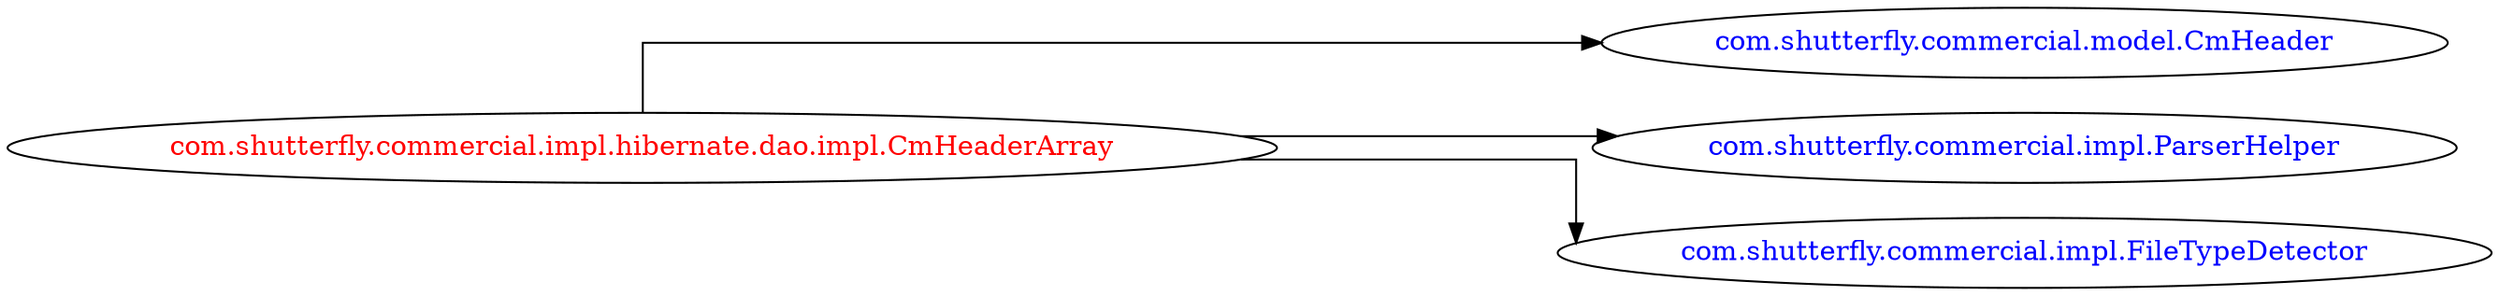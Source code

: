 digraph dependencyGraph {
 concentrate=true;
 ranksep="2.0";
 rankdir="LR"; 
 splines="ortho";
"com.shutterfly.commercial.impl.hibernate.dao.impl.CmHeaderArray" [fontcolor="red"];
"com.shutterfly.commercial.model.CmHeader" [ fontcolor="blue" ];
"com.shutterfly.commercial.impl.hibernate.dao.impl.CmHeaderArray"->"com.shutterfly.commercial.model.CmHeader";
"com.shutterfly.commercial.impl.ParserHelper" [ fontcolor="blue" ];
"com.shutterfly.commercial.impl.hibernate.dao.impl.CmHeaderArray"->"com.shutterfly.commercial.impl.ParserHelper";
"com.shutterfly.commercial.impl.FileTypeDetector" [ fontcolor="blue" ];
"com.shutterfly.commercial.impl.hibernate.dao.impl.CmHeaderArray"->"com.shutterfly.commercial.impl.FileTypeDetector";
}